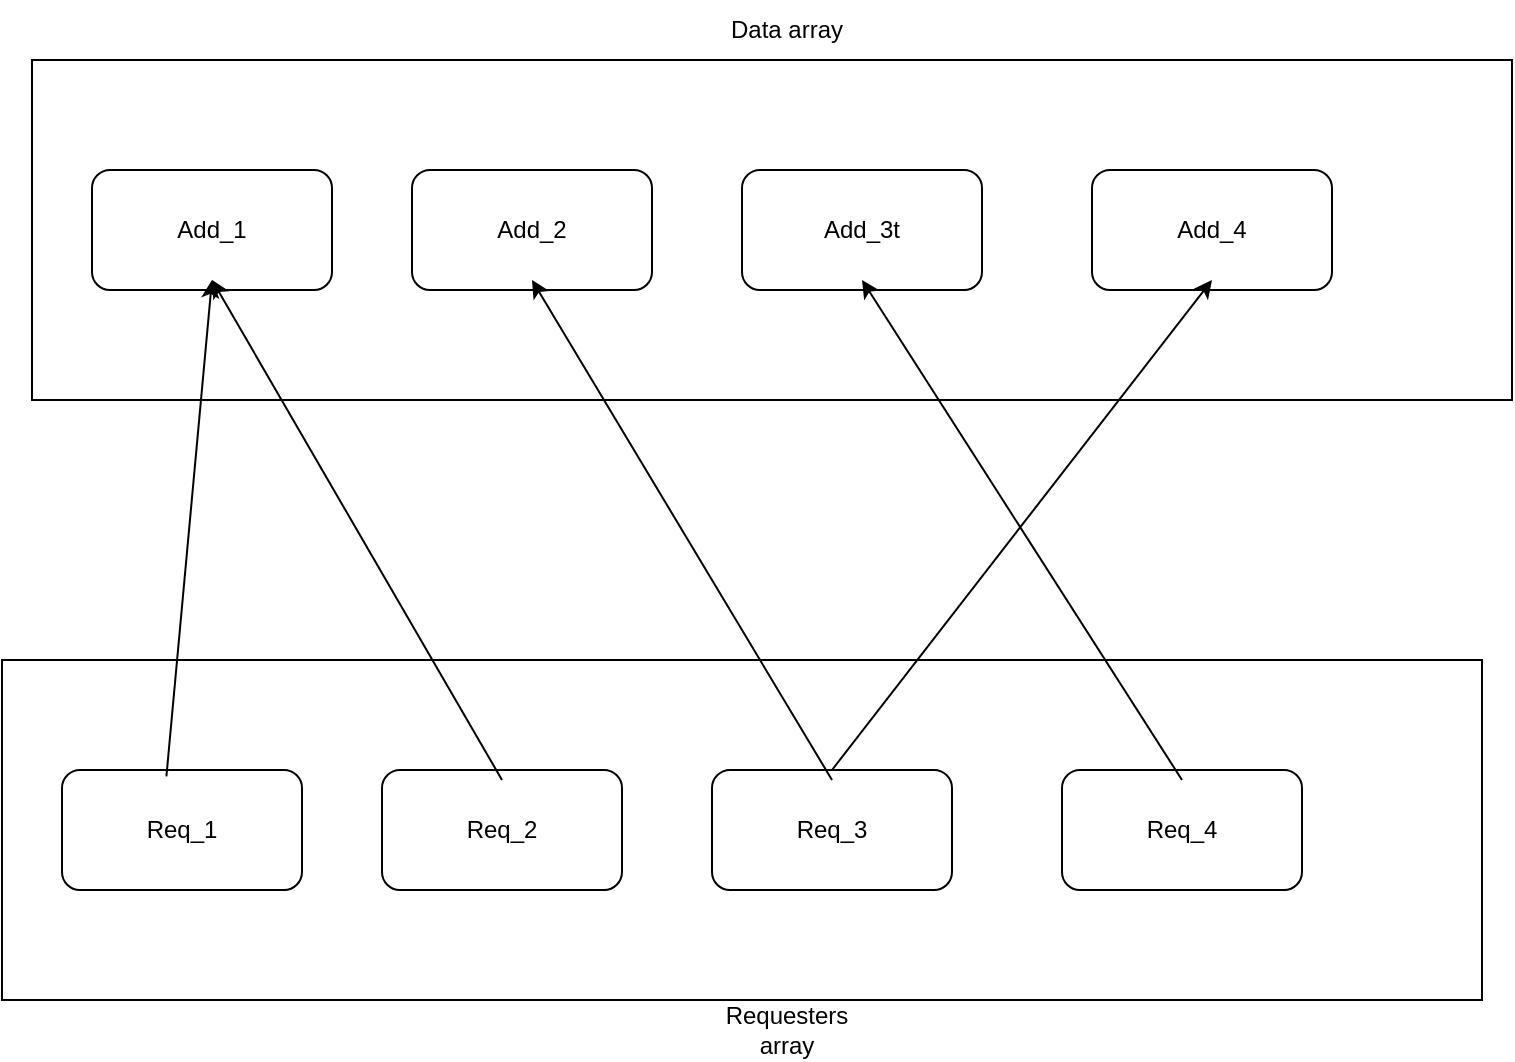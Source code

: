 <mxfile version="14.6.13" type="device"><diagram id="iD4lTzKc2Cgpoab7UdAw" name="Page-1"><mxGraphModel dx="1038" dy="548" grid="1" gridSize="10" guides="1" tooltips="1" connect="1" arrows="1" fold="1" page="1" pageScale="1" pageWidth="850" pageHeight="1100" math="0" shadow="0"><root><mxCell id="0"/><mxCell id="1" parent="0"/><mxCell id="uUwPvNgILfwYSzY52DUQ-1" value="" style="rounded=0;whiteSpace=wrap;html=1;" vertex="1" parent="1"><mxGeometry x="70" y="40" width="740" height="170" as="geometry"/></mxCell><mxCell id="uUwPvNgILfwYSzY52DUQ-2" value="Data array" style="text;html=1;strokeColor=none;fillColor=none;align=center;verticalAlign=middle;whiteSpace=wrap;rounded=0;" vertex="1" parent="1"><mxGeometry x="410" y="10" width="75" height="30" as="geometry"/></mxCell><mxCell id="uUwPvNgILfwYSzY52DUQ-3" value="" style="rounded=1;whiteSpace=wrap;html=1;" vertex="1" parent="1"><mxGeometry x="100" y="95" width="120" height="60" as="geometry"/></mxCell><mxCell id="uUwPvNgILfwYSzY52DUQ-4" value="" style="rounded=1;whiteSpace=wrap;html=1;" vertex="1" parent="1"><mxGeometry x="260" y="95" width="120" height="60" as="geometry"/></mxCell><mxCell id="uUwPvNgILfwYSzY52DUQ-5" value="" style="rounded=1;whiteSpace=wrap;html=1;" vertex="1" parent="1"><mxGeometry x="425" y="95" width="120" height="60" as="geometry"/></mxCell><mxCell id="uUwPvNgILfwYSzY52DUQ-6" value="" style="rounded=1;whiteSpace=wrap;html=1;" vertex="1" parent="1"><mxGeometry x="600" y="95" width="120" height="60" as="geometry"/></mxCell><mxCell id="uUwPvNgILfwYSzY52DUQ-7" value="" style="rounded=0;whiteSpace=wrap;html=1;" vertex="1" parent="1"><mxGeometry x="55" y="340" width="740" height="170" as="geometry"/></mxCell><mxCell id="uUwPvNgILfwYSzY52DUQ-8" value="Requesters array" style="text;html=1;strokeColor=none;fillColor=none;align=center;verticalAlign=middle;whiteSpace=wrap;rounded=0;" vertex="1" parent="1"><mxGeometry x="410" y="510" width="75" height="30" as="geometry"/></mxCell><mxCell id="uUwPvNgILfwYSzY52DUQ-9" value="" style="rounded=1;whiteSpace=wrap;html=1;" vertex="1" parent="1"><mxGeometry x="85" y="395" width="120" height="60" as="geometry"/></mxCell><mxCell id="uUwPvNgILfwYSzY52DUQ-10" value="" style="rounded=1;whiteSpace=wrap;html=1;" vertex="1" parent="1"><mxGeometry x="245" y="395" width="120" height="60" as="geometry"/></mxCell><mxCell id="uUwPvNgILfwYSzY52DUQ-11" value="" style="rounded=1;whiteSpace=wrap;html=1;" vertex="1" parent="1"><mxGeometry x="410" y="395" width="120" height="60" as="geometry"/></mxCell><mxCell id="uUwPvNgILfwYSzY52DUQ-12" value="" style="rounded=1;whiteSpace=wrap;html=1;" vertex="1" parent="1"><mxGeometry x="585" y="395" width="120" height="60" as="geometry"/></mxCell><mxCell id="uUwPvNgILfwYSzY52DUQ-13" value="Add_1" style="text;html=1;strokeColor=none;fillColor=none;align=center;verticalAlign=middle;whiteSpace=wrap;rounded=0;" vertex="1" parent="1"><mxGeometry x="110" y="100" width="100" height="50" as="geometry"/></mxCell><mxCell id="uUwPvNgILfwYSzY52DUQ-14" value="Add_4" style="text;html=1;strokeColor=none;fillColor=none;align=center;verticalAlign=middle;whiteSpace=wrap;rounded=0;" vertex="1" parent="1"><mxGeometry x="610" y="100" width="100" height="50" as="geometry"/></mxCell><mxCell id="uUwPvNgILfwYSzY52DUQ-15" value="Add_3t" style="text;html=1;strokeColor=none;fillColor=none;align=center;verticalAlign=middle;whiteSpace=wrap;rounded=0;" vertex="1" parent="1"><mxGeometry x="435" y="100" width="100" height="50" as="geometry"/></mxCell><mxCell id="uUwPvNgILfwYSzY52DUQ-16" value="Add_2" style="text;html=1;strokeColor=none;fillColor=none;align=center;verticalAlign=middle;whiteSpace=wrap;rounded=0;" vertex="1" parent="1"><mxGeometry x="270" y="100" width="100" height="50" as="geometry"/></mxCell><mxCell id="uUwPvNgILfwYSzY52DUQ-17" value="Req_1" style="text;html=1;strokeColor=none;fillColor=none;align=center;verticalAlign=middle;whiteSpace=wrap;rounded=0;" vertex="1" parent="1"><mxGeometry x="95" y="400" width="100" height="50" as="geometry"/></mxCell><mxCell id="uUwPvNgILfwYSzY52DUQ-18" value="Req_4" style="text;html=1;strokeColor=none;fillColor=none;align=center;verticalAlign=middle;whiteSpace=wrap;rounded=0;" vertex="1" parent="1"><mxGeometry x="595" y="400" width="100" height="50" as="geometry"/></mxCell><mxCell id="uUwPvNgILfwYSzY52DUQ-19" value="Req_3" style="text;html=1;strokeColor=none;fillColor=none;align=center;verticalAlign=middle;whiteSpace=wrap;rounded=0;" vertex="1" parent="1"><mxGeometry x="420" y="400" width="100" height="50" as="geometry"/></mxCell><mxCell id="uUwPvNgILfwYSzY52DUQ-20" value="Req_2" style="text;html=1;strokeColor=none;fillColor=none;align=center;verticalAlign=middle;whiteSpace=wrap;rounded=0;" vertex="1" parent="1"><mxGeometry x="255" y="400" width="100" height="50" as="geometry"/></mxCell><mxCell id="uUwPvNgILfwYSzY52DUQ-21" value="" style="endArrow=classic;html=1;exitX=0.422;exitY=-0.036;exitDx=0;exitDy=0;exitPerimeter=0;entryX=0.5;entryY=1;entryDx=0;entryDy=0;" edge="1" parent="1" source="uUwPvNgILfwYSzY52DUQ-17" target="uUwPvNgILfwYSzY52DUQ-13"><mxGeometry width="50" height="50" relative="1" as="geometry"><mxPoint x="410" y="300" as="sourcePoint"/><mxPoint x="460" y="250" as="targetPoint"/></mxGeometry></mxCell><mxCell id="uUwPvNgILfwYSzY52DUQ-22" value="" style="endArrow=classic;html=1;exitX=0.5;exitY=0;exitDx=0;exitDy=0;entryX=0.5;entryY=1;entryDx=0;entryDy=0;" edge="1" parent="1" source="uUwPvNgILfwYSzY52DUQ-20" target="uUwPvNgILfwYSzY52DUQ-13"><mxGeometry width="50" height="50" relative="1" as="geometry"><mxPoint x="410" y="300" as="sourcePoint"/><mxPoint x="460" y="250" as="targetPoint"/></mxGeometry></mxCell><mxCell id="uUwPvNgILfwYSzY52DUQ-23" value="" style="endArrow=classic;html=1;exitX=0.5;exitY=0;exitDx=0;exitDy=0;entryX=0.5;entryY=1;entryDx=0;entryDy=0;" edge="1" parent="1" source="uUwPvNgILfwYSzY52DUQ-18" target="uUwPvNgILfwYSzY52DUQ-15"><mxGeometry width="50" height="50" relative="1" as="geometry"><mxPoint x="410" y="300" as="sourcePoint"/><mxPoint x="460" y="250" as="targetPoint"/></mxGeometry></mxCell><mxCell id="uUwPvNgILfwYSzY52DUQ-24" value="" style="endArrow=classic;html=1;exitX=0.5;exitY=0;exitDx=0;exitDy=0;entryX=0.5;entryY=1;entryDx=0;entryDy=0;" edge="1" parent="1" source="uUwPvNgILfwYSzY52DUQ-19" target="uUwPvNgILfwYSzY52DUQ-16"><mxGeometry width="50" height="50" relative="1" as="geometry"><mxPoint x="410" y="300" as="sourcePoint"/><mxPoint x="460" y="250" as="targetPoint"/></mxGeometry></mxCell><mxCell id="uUwPvNgILfwYSzY52DUQ-25" value="" style="endArrow=classic;html=1;exitX=0.5;exitY=0;exitDx=0;exitDy=0;entryX=0.5;entryY=1;entryDx=0;entryDy=0;entryPerimeter=0;" edge="1" parent="1" source="uUwPvNgILfwYSzY52DUQ-11" target="uUwPvNgILfwYSzY52DUQ-14"><mxGeometry width="50" height="50" relative="1" as="geometry"><mxPoint x="410" y="300" as="sourcePoint"/><mxPoint x="460" y="250" as="targetPoint"/></mxGeometry></mxCell></root></mxGraphModel></diagram></mxfile>